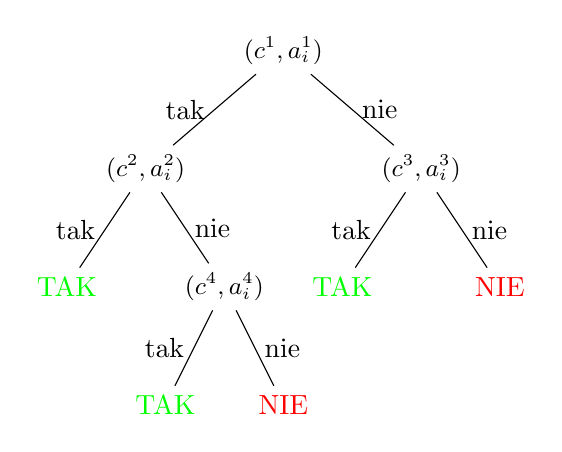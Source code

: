 \begin{tikzpicture}[level distance=1.5cm,
level 1/.style={sibling distance=3.5cm},
level 2/.style={sibling distance=2cm},
level 3/.style={sibling distance=1.5cm}]

\node (Root) {\small{$(c^1, a_i^1)$}}
    child {
    node {\small{$(c^2, a_i^2)$}}
    child { node [green] {TAK} edge from parent node[left,draw=none] {tak} }
    child {
      node {\small{$(c^4, a_i^4)$}} 
      child {node [green] {TAK} edge from parent node[left,draw=none] {tak}}
      child {node [red] {NIE} edge from parent node[right,draw=none] {nie}}
      edge from parent node[right,draw=none] {nie}
    }
    edge from parent node[left,draw=none] {tak}
}
child {
    node {\small{$(c^3, a_i^3)$}}
    child { node [green] {TAK} edge from parent node[left,draw=none] {tak}}
    child { node [red] {NIE} edge from parent node[right,draw=none] {nie}}
    edge from parent node[right,draw=none] {nie}
};

\label{uniqness-tree}

\end{tikzpicture}